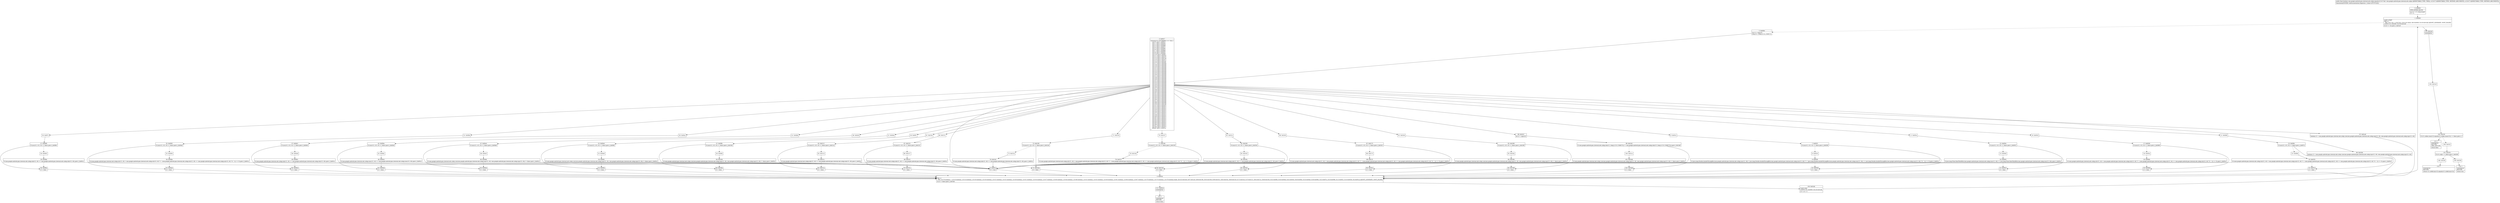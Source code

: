 digraph "CFG forcom.google.android.gms.internal.ads.zzdpn.equals(Ljava\/lang\/Object;Ljava\/lang\/Object;)Z" {
Node_0 [shape=record,label="{0\:\ 0x0000|MTH_ENTER_BLOCK\l|int r4 = r11.zzhjq.length\lr3 = 0\l}"];
Node_1 [shape=record,label="{1\:\ 0x0009|LOOP_START\lPHI: r3 \l  PHI: (r3v1 int) = (r3v0 int), (r3v4 int) binds: [B:0:0x0000, B:103:0x01db] A[DONT_GENERATE, DONT_INLINE]\lLOOP:0: B:1:0x0009\-\>B:103:0x01db\l|if (r3 \>= r4) goto L_0x01e0\l}"];
Node_2 [shape=record,label="{2\:\ 0x000b|int r2 = zzgu(r3)\llong r6 = (long) (r2 & 1048575)\l}"];
Node_3 [shape=record,label="{3\:\ 0x0017|switch(((r2 & 267386880) \>\>\> 20)) \{\l    case 0: goto L_0x001e;\l    case 1: goto L_0x003a;\l    case 2: goto L_0x0054;\l    case 3: goto L_0x0068;\l    case 4: goto L_0x007c;\l    case 5: goto L_0x008e;\l    case 6: goto L_0x00a3;\l    case 7: goto L_0x00b6;\l    case 8: goto L_0x00c9;\l    case 9: goto L_0x00e0;\l    case 10: goto L_0x00f7;\l    case 11: goto L_0x010e;\l    case 12: goto L_0x0121;\l    case 13: goto L_0x0134;\l    case 14: goto L_0x0147;\l    case 15: goto L_0x015c;\l    case 16: goto L_0x016f;\l    case 17: goto L_0x0184;\l    case 18: goto L_0x019b;\l    case 19: goto L_0x019b;\l    case 20: goto L_0x019b;\l    case 21: goto L_0x019b;\l    case 22: goto L_0x019b;\l    case 23: goto L_0x019b;\l    case 24: goto L_0x019b;\l    case 25: goto L_0x019b;\l    case 26: goto L_0x019b;\l    case 27: goto L_0x019b;\l    case 28: goto L_0x019b;\l    case 29: goto L_0x019b;\l    case 30: goto L_0x019b;\l    case 31: goto L_0x019b;\l    case 32: goto L_0x019b;\l    case 33: goto L_0x019b;\l    case 34: goto L_0x019b;\l    case 35: goto L_0x019b;\l    case 36: goto L_0x019b;\l    case 37: goto L_0x019b;\l    case 38: goto L_0x019b;\l    case 39: goto L_0x019b;\l    case 40: goto L_0x019b;\l    case 41: goto L_0x019b;\l    case 42: goto L_0x019b;\l    case 43: goto L_0x019b;\l    case 44: goto L_0x019b;\l    case 45: goto L_0x019b;\l    case 46: goto L_0x019b;\l    case 47: goto L_0x019b;\l    case 48: goto L_0x019b;\l    case 49: goto L_0x019b;\l    case 50: goto L_0x01a9;\l    case 51: goto L_0x01b7;\l    case 52: goto L_0x01b7;\l    case 53: goto L_0x01b7;\l    case 54: goto L_0x01b7;\l    case 55: goto L_0x01b7;\l    case 56: goto L_0x01b7;\l    case 57: goto L_0x01b7;\l    case 58: goto L_0x01b7;\l    case 59: goto L_0x01b7;\l    case 60: goto L_0x01b7;\l    case 61: goto L_0x01b7;\l    case 62: goto L_0x01b7;\l    case 63: goto L_0x01b7;\l    case 64: goto L_0x01b7;\l    case 65: goto L_0x01b7;\l    case 66: goto L_0x01b7;\l    case 67: goto L_0x01b7;\l    case 68: goto L_0x01b7;\l    default: goto L_0x001a;\l\}\l}"];
Node_4 [shape=record,label="{4\:\ 0x001a|r2 = true\l}"];
Node_5 [shape=record,label="{5\:\ 0x001b|PHI: r2 \l  PHI: (r2v76 boolean) = (r2v10 boolean), (r2v14 boolean), (r2v16 boolean), (r2v18 boolean), (r2v22 boolean), (r2v25 boolean), (r2v28 boolean), (r2v31 boolean), (r2v34 boolean), (r2v37 boolean), (r2v40 boolean), (r2v44 boolean), (r2v48 boolean), (r2v52 boolean), (r2v55 boolean), (r2v58 boolean), (r2v61 boolean), (r2v64 boolean), (r2v67 boolean), (r2v70 boolean), (r2v74 boolean), (r2v78 boolean) binds: [B:102:0x01d8, B:97:0x01a9, B:96:0x019b, B:95:0x0198, B:90:0x0181, B:85:0x016c, B:80:0x0159, B:75:0x0144, B:70:0x0131, B:65:0x011e, B:60:0x010b, B:55:0x00f4, B:50:0x00dd, B:45:0x00c6, B:40:0x00b3, B:35:0x00a0, B:30:0x008c, B:25:0x007a, B:20:0x0066, B:15:0x0052, B:10:0x0038, B:4:0x001a] A[DONT_GENERATE, DONT_INLINE]\l|if (r2 != false) goto L_0x01db\l}"];
Node_6 [shape=record,label="{6\:\ 0x001e}"];
Node_7 [shape=record,label="{7\:\ 0x0022|if (zzc(r12, r13, r3) == false) goto L_0x0038\l}"];
Node_8 [shape=record,label="{8\:\ 0x0024}"];
Node_9 [shape=record,label="{9\:\ 0x0036|if ((java.lang.Double.doubleToLongBits(com.google.android.gms.internal.ads.zzdqy.zzo(r12, r6)) \> java.lang.Double.doubleToLongBits(com.google.android.gms.internal.ads.zzdqy.zzo(r13, r6)) ? 1 : (java.lang.Double.doubleToLongBits(com.google.android.gms.internal.ads.zzdqy.zzo(r12, r6)) == java.lang.Double.doubleToLongBits(com.google.android.gms.internal.ads.zzdqy.zzo(r13, r6)) ? 0 : \-1)) == 0) goto L_0x001a\l}"];
Node_10 [shape=record,label="{10\:\ 0x0038|r2 = false\l}"];
Node_11 [shape=record,label="{11\:\ 0x003a}"];
Node_12 [shape=record,label="{12\:\ 0x003e|if (zzc(r12, r13, r3) == false) goto L_0x0052\l}"];
Node_13 [shape=record,label="{13\:\ 0x0040}"];
Node_14 [shape=record,label="{14\:\ 0x0050|if (java.lang.Float.floatToIntBits(com.google.android.gms.internal.ads.zzdqy.zzn(r12, r6)) == java.lang.Float.floatToIntBits(com.google.android.gms.internal.ads.zzdqy.zzn(r13, r6))) goto L_0x001a\l}"];
Node_15 [shape=record,label="{15\:\ 0x0052|r2 = false\l}"];
Node_16 [shape=record,label="{16\:\ 0x0054}"];
Node_17 [shape=record,label="{17\:\ 0x0058|if (zzc(r12, r13, r3) == false) goto L_0x0066\l}"];
Node_18 [shape=record,label="{18\:\ 0x005a}"];
Node_19 [shape=record,label="{19\:\ 0x0064|if ((com.google.android.gms.internal.ads.zzdqy.zzl(r12, r6) \> com.google.android.gms.internal.ads.zzdqy.zzl(r13, r6) ? 1 : (com.google.android.gms.internal.ads.zzdqy.zzl(r12, r6) == com.google.android.gms.internal.ads.zzdqy.zzl(r13, r6) ? 0 : \-1)) == 0) goto L_0x001a\l}"];
Node_20 [shape=record,label="{20\:\ 0x0066|r2 = false\l}"];
Node_21 [shape=record,label="{21\:\ 0x0068}"];
Node_22 [shape=record,label="{22\:\ 0x006c|if (zzc(r12, r13, r3) == false) goto L_0x007a\l}"];
Node_23 [shape=record,label="{23\:\ 0x006e}"];
Node_24 [shape=record,label="{24\:\ 0x0078|if ((com.google.android.gms.internal.ads.zzdqy.zzl(r12, r6) \> com.google.android.gms.internal.ads.zzdqy.zzl(r13, r6) ? 1 : (com.google.android.gms.internal.ads.zzdqy.zzl(r12, r6) == com.google.android.gms.internal.ads.zzdqy.zzl(r13, r6) ? 0 : \-1)) == 0) goto L_0x001a\l}"];
Node_25 [shape=record,label="{25\:\ 0x007a|r2 = false\l}"];
Node_26 [shape=record,label="{26\:\ 0x007c}"];
Node_27 [shape=record,label="{27\:\ 0x0080|if (zzc(r12, r13, r3) == false) goto L_0x008c\l}"];
Node_28 [shape=record,label="{28\:\ 0x0082}"];
Node_29 [shape=record,label="{29\:\ 0x008a|if (com.google.android.gms.internal.ads.zzdqy.zzk(r12, r6) == com.google.android.gms.internal.ads.zzdqy.zzk(r13, r6)) goto L_0x001a\l}"];
Node_30 [shape=record,label="{30\:\ 0x008c|r2 = false\l}"];
Node_31 [shape=record,label="{31\:\ 0x008e}"];
Node_32 [shape=record,label="{32\:\ 0x0092|if (zzc(r12, r13, r3) == false) goto L_0x00a0\l}"];
Node_33 [shape=record,label="{33\:\ 0x0094}"];
Node_34 [shape=record,label="{34\:\ 0x009e|if ((com.google.android.gms.internal.ads.zzdqy.zzl(r12, r6) \> com.google.android.gms.internal.ads.zzdqy.zzl(r13, r6) ? 1 : (com.google.android.gms.internal.ads.zzdqy.zzl(r12, r6) == com.google.android.gms.internal.ads.zzdqy.zzl(r13, r6) ? 0 : \-1)) == 0) goto L_0x001a\l}"];
Node_35 [shape=record,label="{35\:\ 0x00a0|r2 = false\l}"];
Node_36 [shape=record,label="{36\:\ 0x00a3}"];
Node_37 [shape=record,label="{37\:\ 0x00a7|if (zzc(r12, r13, r3) == false) goto L_0x00b3\l}"];
Node_38 [shape=record,label="{38\:\ 0x00a9}"];
Node_39 [shape=record,label="{39\:\ 0x00b1|if (com.google.android.gms.internal.ads.zzdqy.zzk(r12, r6) == com.google.android.gms.internal.ads.zzdqy.zzk(r13, r6)) goto L_0x001a\l}"];
Node_40 [shape=record,label="{40\:\ 0x00b3|r2 = false\l}"];
Node_41 [shape=record,label="{41\:\ 0x00b6}"];
Node_42 [shape=record,label="{42\:\ 0x00ba|if (zzc(r12, r13, r3) == false) goto L_0x00c6\l}"];
Node_43 [shape=record,label="{43\:\ 0x00bc}"];
Node_44 [shape=record,label="{44\:\ 0x00c4|if (com.google.android.gms.internal.ads.zzdqy.zzm(r12, r6) == com.google.android.gms.internal.ads.zzdqy.zzm(r13, r6)) goto L_0x001a\l}"];
Node_45 [shape=record,label="{45\:\ 0x00c6|r2 = false\l}"];
Node_46 [shape=record,label="{46\:\ 0x00c9}"];
Node_47 [shape=record,label="{47\:\ 0x00cd|if (zzc(r12, r13, r3) == false) goto L_0x00dd\l}"];
Node_48 [shape=record,label="{48\:\ 0x00cf}"];
Node_49 [shape=record,label="{49\:\ 0x00db|if (com.google.android.gms.internal.ads.zzdqc.zze(com.google.android.gms.internal.ads.zzdqy.zzp(r12, r6), com.google.android.gms.internal.ads.zzdqy.zzp(r13, r6)) != false) goto L_0x001a\l}"];
Node_50 [shape=record,label="{50\:\ 0x00dd|r2 = false\l}"];
Node_51 [shape=record,label="{51\:\ 0x00e0}"];
Node_52 [shape=record,label="{52\:\ 0x00e4|if (zzc(r12, r13, r3) == false) goto L_0x00f4\l}"];
Node_53 [shape=record,label="{53\:\ 0x00e6}"];
Node_54 [shape=record,label="{54\:\ 0x00f2|if (com.google.android.gms.internal.ads.zzdqc.zze(com.google.android.gms.internal.ads.zzdqy.zzp(r12, r6), com.google.android.gms.internal.ads.zzdqy.zzp(r13, r6)) != false) goto L_0x001a\l}"];
Node_55 [shape=record,label="{55\:\ 0x00f4|r2 = false\l}"];
Node_56 [shape=record,label="{56\:\ 0x00f7}"];
Node_57 [shape=record,label="{57\:\ 0x00fb|if (zzc(r12, r13, r3) == false) goto L_0x010b\l}"];
Node_58 [shape=record,label="{58\:\ 0x00fd}"];
Node_59 [shape=record,label="{59\:\ 0x0109|if (com.google.android.gms.internal.ads.zzdqc.zze(com.google.android.gms.internal.ads.zzdqy.zzp(r12, r6), com.google.android.gms.internal.ads.zzdqy.zzp(r13, r6)) != false) goto L_0x001a\l}"];
Node_60 [shape=record,label="{60\:\ 0x010b|r2 = false\l}"];
Node_61 [shape=record,label="{61\:\ 0x010e}"];
Node_62 [shape=record,label="{62\:\ 0x0112|if (zzc(r12, r13, r3) == false) goto L_0x011e\l}"];
Node_63 [shape=record,label="{63\:\ 0x0114}"];
Node_64 [shape=record,label="{64\:\ 0x011c|if (com.google.android.gms.internal.ads.zzdqy.zzk(r12, r6) == com.google.android.gms.internal.ads.zzdqy.zzk(r13, r6)) goto L_0x001a\l}"];
Node_65 [shape=record,label="{65\:\ 0x011e|r2 = false\l}"];
Node_66 [shape=record,label="{66\:\ 0x0121}"];
Node_67 [shape=record,label="{67\:\ 0x0125|if (zzc(r12, r13, r3) == false) goto L_0x0131\l}"];
Node_68 [shape=record,label="{68\:\ 0x0127}"];
Node_69 [shape=record,label="{69\:\ 0x012f|if (com.google.android.gms.internal.ads.zzdqy.zzk(r12, r6) == com.google.android.gms.internal.ads.zzdqy.zzk(r13, r6)) goto L_0x001a\l}"];
Node_70 [shape=record,label="{70\:\ 0x0131|r2 = false\l}"];
Node_71 [shape=record,label="{71\:\ 0x0134}"];
Node_72 [shape=record,label="{72\:\ 0x0138|if (zzc(r12, r13, r3) == false) goto L_0x0144\l}"];
Node_73 [shape=record,label="{73\:\ 0x013a}"];
Node_74 [shape=record,label="{74\:\ 0x0142|if (com.google.android.gms.internal.ads.zzdqy.zzk(r12, r6) == com.google.android.gms.internal.ads.zzdqy.zzk(r13, r6)) goto L_0x001a\l}"];
Node_75 [shape=record,label="{75\:\ 0x0144|r2 = false\l}"];
Node_76 [shape=record,label="{76\:\ 0x0147}"];
Node_77 [shape=record,label="{77\:\ 0x014b|if (zzc(r12, r13, r3) == false) goto L_0x0159\l}"];
Node_78 [shape=record,label="{78\:\ 0x014d}"];
Node_79 [shape=record,label="{79\:\ 0x0157|if ((com.google.android.gms.internal.ads.zzdqy.zzl(r12, r6) \> com.google.android.gms.internal.ads.zzdqy.zzl(r13, r6) ? 1 : (com.google.android.gms.internal.ads.zzdqy.zzl(r12, r6) == com.google.android.gms.internal.ads.zzdqy.zzl(r13, r6) ? 0 : \-1)) == 0) goto L_0x001a\l}"];
Node_80 [shape=record,label="{80\:\ 0x0159|r2 = false\l}"];
Node_81 [shape=record,label="{81\:\ 0x015c}"];
Node_82 [shape=record,label="{82\:\ 0x0160|if (zzc(r12, r13, r3) == false) goto L_0x016c\l}"];
Node_83 [shape=record,label="{83\:\ 0x0162}"];
Node_84 [shape=record,label="{84\:\ 0x016a|if (com.google.android.gms.internal.ads.zzdqy.zzk(r12, r6) == com.google.android.gms.internal.ads.zzdqy.zzk(r13, r6)) goto L_0x001a\l}"];
Node_85 [shape=record,label="{85\:\ 0x016c|r2 = false\l}"];
Node_86 [shape=record,label="{86\:\ 0x016f}"];
Node_87 [shape=record,label="{87\:\ 0x0173|if (zzc(r12, r13, r3) == false) goto L_0x0181\l}"];
Node_88 [shape=record,label="{88\:\ 0x0175}"];
Node_89 [shape=record,label="{89\:\ 0x017f|if ((com.google.android.gms.internal.ads.zzdqy.zzl(r12, r6) \> com.google.android.gms.internal.ads.zzdqy.zzl(r13, r6) ? 1 : (com.google.android.gms.internal.ads.zzdqy.zzl(r12, r6) == com.google.android.gms.internal.ads.zzdqy.zzl(r13, r6) ? 0 : \-1)) == 0) goto L_0x001a\l}"];
Node_90 [shape=record,label="{90\:\ 0x0181|r2 = false\l}"];
Node_91 [shape=record,label="{91\:\ 0x0184}"];
Node_92 [shape=record,label="{92\:\ 0x0188|if (zzc(r12, r13, r3) == false) goto L_0x0198\l}"];
Node_93 [shape=record,label="{93\:\ 0x018a}"];
Node_94 [shape=record,label="{94\:\ 0x0196|if (com.google.android.gms.internal.ads.zzdqc.zze(com.google.android.gms.internal.ads.zzdqy.zzp(r12, r6), com.google.android.gms.internal.ads.zzdqy.zzp(r13, r6)) != false) goto L_0x001a\l}"];
Node_95 [shape=record,label="{95\:\ 0x0198|r2 = false\l}"];
Node_96 [shape=record,label="{96\:\ 0x019b|boolean r2 = com.google.android.gms.internal.ads.zzdqc.zze(com.google.android.gms.internal.ads.zzdqy.zzp(r12, r6), com.google.android.gms.internal.ads.zzdqy.zzp(r13, r6))\l}"];
Node_97 [shape=record,label="{97\:\ 0x01a9|boolean r2 = com.google.android.gms.internal.ads.zzdqc.zze(com.google.android.gms.internal.ads.zzdqy.zzp(r12, r6), com.google.android.gms.internal.ads.zzdqy.zzp(r13, r6))\l}"];
Node_98 [shape=record,label="{98\:\ 0x01b7|int r2 = zzgv(r3)\l}"];
Node_99 [shape=record,label="{99\:\ 0x01c8|if (com.google.android.gms.internal.ads.zzdqy.zzk(r12, (long) (r2 & 1048575)) != com.google.android.gms.internal.ads.zzdqy.zzk(r13, (long) (r2 & 1048575))) goto L_0x01d8\l}"];
Node_100 [shape=record,label="{100\:\ 0x01ca}"];
Node_101 [shape=record,label="{101\:\ 0x01d6|if (com.google.android.gms.internal.ads.zzdqc.zze(com.google.android.gms.internal.ads.zzdqy.zzp(r12, r6), com.google.android.gms.internal.ads.zzdqy.zzp(r13, r6)) != false) goto L_0x001a\l}"];
Node_102 [shape=record,label="{102\:\ 0x01d8|r2 = false\l}"];
Node_103 [shape=record,label="{103\:\ 0x01db|LOOP_END\lLOOP:0: B:1:0x0009\-\>B:103:0x01db\l|r3 = r3 + 3\l}"];
Node_104 [shape=record,label="{104\:\ 0x01e0}"];
Node_105 [shape=record,label="{105\:\ 0x01f0|if (r11.zzhke.zzao(r12).equals(r11.zzhke.zzao(r13)) == false) goto L_?\l}"];
Node_106 [shape=record,label="{106\:\ 0x01f2}"];
Node_107 [shape=record,label="{107\:\ 0x01f4|if (r11.zzhjv == false) goto L_0x0208\l}"];
Node_108 [shape=record,label="{108\:\ 0x01f6}"];
Node_109 [shape=record,label="{109\:\ 0x0208}"];
Node_110 [shape=record,label="{110\:\ 0x01e0|SYNTHETIC\l}"];
Node_111 [shape=record,label="{111\:\ 0x001d|SYNTHETIC\l}"];
Node_112 [shape=record,label="{112\:\ ?|SYNTHETIC\lRETURN\lORIG_RETURN\l|return false\l}"];
Node_113 [shape=record,label="{113\:\ ?|SYNTHETIC\lRETURN\l|return r11.zzhkf.zzy(r12).equals(r11.zzhkf.zzy(r13))\l}"];
Node_114 [shape=record,label="{114\:\ ?|SYNTHETIC\lRETURN\l|return true\l}"];
Node_115 [shape=record,label="{115\:\ ?|SYNTHETIC\lRETURN\l|return false\l}"];
MethodNode[shape=record,label="{public final boolean com.google.android.gms.internal.ads.zzdpn.equals((r11v0 'this' com.google.android.gms.internal.ads.zzdpn A[IMMUTABLE_TYPE, THIS]), (r12v0 T A[IMMUTABLE_TYPE, METHOD_ARGUMENT]), (r13v0 T A[IMMUTABLE_TYPE, METHOD_ARGUMENT]))  | Annotation[SYSTEM, dalvik.annotation.Signature, \{value=[(TT;TT;)Z]\}]\l}"];
MethodNode -> Node_0;
Node_0 -> Node_1;
Node_1 -> Node_2[style=dashed];
Node_1 -> Node_110;
Node_2 -> Node_3;
Node_3 -> Node_4;
Node_3 -> Node_6;
Node_3 -> Node_11;
Node_3 -> Node_16;
Node_3 -> Node_21;
Node_3 -> Node_26;
Node_3 -> Node_31;
Node_3 -> Node_36;
Node_3 -> Node_41;
Node_3 -> Node_46;
Node_3 -> Node_51;
Node_3 -> Node_56;
Node_3 -> Node_61;
Node_3 -> Node_66;
Node_3 -> Node_71;
Node_3 -> Node_76;
Node_3 -> Node_81;
Node_3 -> Node_86;
Node_3 -> Node_91;
Node_3 -> Node_96;
Node_3 -> Node_97;
Node_3 -> Node_98;
Node_4 -> Node_5;
Node_5 -> Node_103;
Node_5 -> Node_111[style=dashed];
Node_6 -> Node_7;
Node_7 -> Node_8[style=dashed];
Node_7 -> Node_10;
Node_8 -> Node_9;
Node_9 -> Node_4;
Node_9 -> Node_10[style=dashed];
Node_10 -> Node_5;
Node_11 -> Node_12;
Node_12 -> Node_13[style=dashed];
Node_12 -> Node_15;
Node_13 -> Node_14;
Node_14 -> Node_4;
Node_14 -> Node_15[style=dashed];
Node_15 -> Node_5;
Node_16 -> Node_17;
Node_17 -> Node_18[style=dashed];
Node_17 -> Node_20;
Node_18 -> Node_19;
Node_19 -> Node_4;
Node_19 -> Node_20[style=dashed];
Node_20 -> Node_5;
Node_21 -> Node_22;
Node_22 -> Node_23[style=dashed];
Node_22 -> Node_25;
Node_23 -> Node_24;
Node_24 -> Node_4;
Node_24 -> Node_25[style=dashed];
Node_25 -> Node_5;
Node_26 -> Node_27;
Node_27 -> Node_28[style=dashed];
Node_27 -> Node_30;
Node_28 -> Node_29;
Node_29 -> Node_4;
Node_29 -> Node_30[style=dashed];
Node_30 -> Node_5;
Node_31 -> Node_32;
Node_32 -> Node_33[style=dashed];
Node_32 -> Node_35;
Node_33 -> Node_34;
Node_34 -> Node_4;
Node_34 -> Node_35[style=dashed];
Node_35 -> Node_5;
Node_36 -> Node_37;
Node_37 -> Node_38[style=dashed];
Node_37 -> Node_40;
Node_38 -> Node_39;
Node_39 -> Node_4;
Node_39 -> Node_40[style=dashed];
Node_40 -> Node_5;
Node_41 -> Node_42;
Node_42 -> Node_43[style=dashed];
Node_42 -> Node_45;
Node_43 -> Node_44;
Node_44 -> Node_4;
Node_44 -> Node_45[style=dashed];
Node_45 -> Node_5;
Node_46 -> Node_47;
Node_47 -> Node_48[style=dashed];
Node_47 -> Node_50;
Node_48 -> Node_49;
Node_49 -> Node_4;
Node_49 -> Node_50[style=dashed];
Node_50 -> Node_5;
Node_51 -> Node_52;
Node_52 -> Node_53[style=dashed];
Node_52 -> Node_55;
Node_53 -> Node_54;
Node_54 -> Node_4;
Node_54 -> Node_55[style=dashed];
Node_55 -> Node_5;
Node_56 -> Node_57;
Node_57 -> Node_58[style=dashed];
Node_57 -> Node_60;
Node_58 -> Node_59;
Node_59 -> Node_4;
Node_59 -> Node_60[style=dashed];
Node_60 -> Node_5;
Node_61 -> Node_62;
Node_62 -> Node_63[style=dashed];
Node_62 -> Node_65;
Node_63 -> Node_64;
Node_64 -> Node_4;
Node_64 -> Node_65[style=dashed];
Node_65 -> Node_5;
Node_66 -> Node_67;
Node_67 -> Node_68[style=dashed];
Node_67 -> Node_70;
Node_68 -> Node_69;
Node_69 -> Node_4;
Node_69 -> Node_70[style=dashed];
Node_70 -> Node_5;
Node_71 -> Node_72;
Node_72 -> Node_73[style=dashed];
Node_72 -> Node_75;
Node_73 -> Node_74;
Node_74 -> Node_4;
Node_74 -> Node_75[style=dashed];
Node_75 -> Node_5;
Node_76 -> Node_77;
Node_77 -> Node_78[style=dashed];
Node_77 -> Node_80;
Node_78 -> Node_79;
Node_79 -> Node_4;
Node_79 -> Node_80[style=dashed];
Node_80 -> Node_5;
Node_81 -> Node_82;
Node_82 -> Node_83[style=dashed];
Node_82 -> Node_85;
Node_83 -> Node_84;
Node_84 -> Node_4;
Node_84 -> Node_85[style=dashed];
Node_85 -> Node_5;
Node_86 -> Node_87;
Node_87 -> Node_88[style=dashed];
Node_87 -> Node_90;
Node_88 -> Node_89;
Node_89 -> Node_4;
Node_89 -> Node_90[style=dashed];
Node_90 -> Node_5;
Node_91 -> Node_92;
Node_92 -> Node_93[style=dashed];
Node_92 -> Node_95;
Node_93 -> Node_94;
Node_94 -> Node_4;
Node_94 -> Node_95[style=dashed];
Node_95 -> Node_5;
Node_96 -> Node_5;
Node_97 -> Node_5;
Node_98 -> Node_99;
Node_99 -> Node_100[style=dashed];
Node_99 -> Node_102;
Node_100 -> Node_101;
Node_101 -> Node_4;
Node_101 -> Node_102[style=dashed];
Node_102 -> Node_5;
Node_103 -> Node_1;
Node_104 -> Node_105;
Node_105 -> Node_106[style=dashed];
Node_105 -> Node_112;
Node_106 -> Node_107;
Node_107 -> Node_108[style=dashed];
Node_107 -> Node_109;
Node_108 -> Node_113;
Node_109 -> Node_114;
Node_110 -> Node_104;
Node_111 -> Node_115;
}


